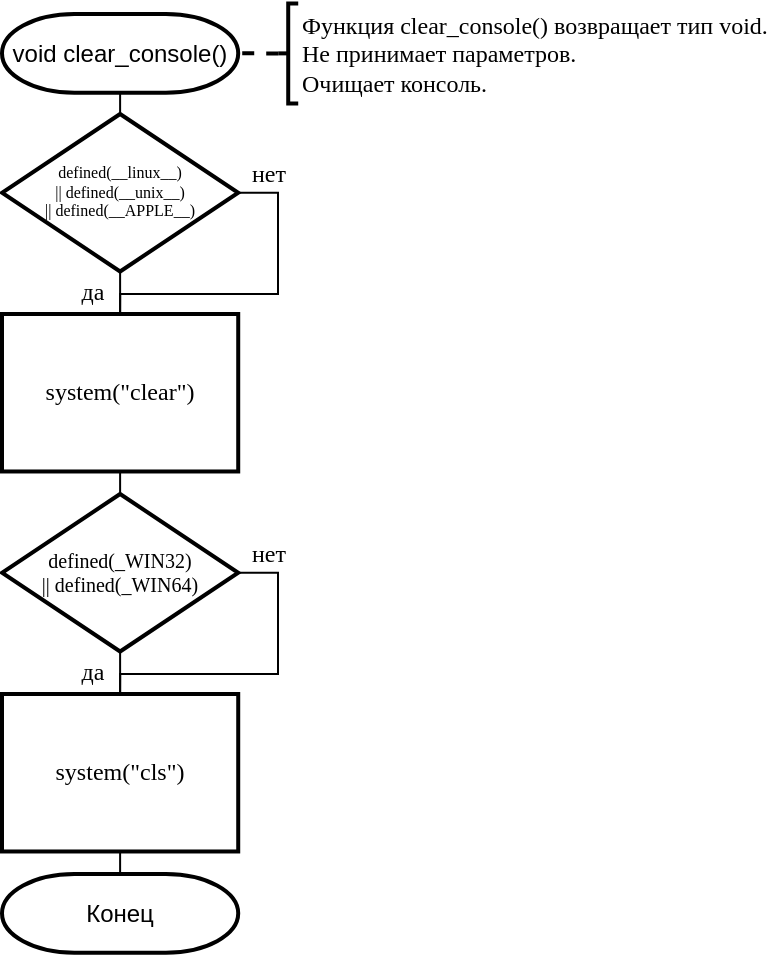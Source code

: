 <mxfile version="13.0.3" type="device"><diagram id="CfCKiIiXVIoMdl0T43zV" name="Page-1"><mxGraphModel dx="496" dy="297" grid="1" gridSize="10" guides="1" tooltips="1" connect="1" arrows="1" fold="1" page="1" pageScale="1" pageWidth="827" pageHeight="1169" math="0" shadow="0"><root><mxCell id="0"/><mxCell id="1" parent="0"/><mxCell id="S7cjHkJXC0A_q4FEHkev-7" style="edgeStyle=orthogonalEdgeStyle;rounded=0;orthogonalLoop=1;jettySize=auto;html=1;exitX=0.5;exitY=1;exitDx=0;exitDy=0;exitPerimeter=0;entryX=0.5;entryY=0;entryDx=0;entryDy=0;entryPerimeter=0;endArrow=none;endFill=0;" edge="1" parent="1" source="S7cjHkJXC0A_q4FEHkev-1" target="S7cjHkJXC0A_q4FEHkev-2"><mxGeometry relative="1" as="geometry"/></mxCell><mxCell id="S7cjHkJXC0A_q4FEHkev-1" value="void clear_console()" style="strokeWidth=2;html=1;shape=mxgraph.flowchart.terminator;whiteSpace=wrap;" vertex="1" parent="1"><mxGeometry x="60" y="30" width="118.11" height="39.37" as="geometry"/></mxCell><mxCell id="S7cjHkJXC0A_q4FEHkev-8" style="edgeStyle=orthogonalEdgeStyle;rounded=0;orthogonalLoop=1;jettySize=auto;html=1;exitX=0.5;exitY=1;exitDx=0;exitDy=0;exitPerimeter=0;entryX=0.5;entryY=0;entryDx=0;entryDy=0;endArrow=none;endFill=0;" edge="1" parent="1" source="S7cjHkJXC0A_q4FEHkev-2" target="S7cjHkJXC0A_q4FEHkev-3"><mxGeometry relative="1" as="geometry"/></mxCell><mxCell id="S7cjHkJXC0A_q4FEHkev-12" style="edgeStyle=orthogonalEdgeStyle;rounded=0;orthogonalLoop=1;jettySize=auto;html=1;exitX=1;exitY=0.5;exitDx=0;exitDy=0;exitPerimeter=0;entryX=0.5;entryY=0;entryDx=0;entryDy=0;endArrow=none;endFill=0;" edge="1" parent="1" source="S7cjHkJXC0A_q4FEHkev-2" target="S7cjHkJXC0A_q4FEHkev-3"><mxGeometry relative="1" as="geometry"><Array as="points"><mxPoint x="198" y="119"/><mxPoint x="198" y="170"/><mxPoint x="119" y="170"/></Array></mxGeometry></mxCell><mxCell id="S7cjHkJXC0A_q4FEHkev-2" value="defined(__linux__)&lt;br&gt;|| defined(__unix__)&lt;br&gt;|| defined(__APPLE__)" style="strokeWidth=2;html=1;shape=mxgraph.flowchart.decision;whiteSpace=wrap;fontSize=8;fontFamily=Times New Roman;" vertex="1" parent="1"><mxGeometry x="60" y="80" width="118.11" height="78.74" as="geometry"/></mxCell><mxCell id="S7cjHkJXC0A_q4FEHkev-9" style="edgeStyle=orthogonalEdgeStyle;rounded=0;orthogonalLoop=1;jettySize=auto;html=1;exitX=0.5;exitY=1;exitDx=0;exitDy=0;entryX=0.5;entryY=0;entryDx=0;entryDy=0;entryPerimeter=0;endArrow=none;endFill=0;" edge="1" parent="1" source="S7cjHkJXC0A_q4FEHkev-3" target="S7cjHkJXC0A_q4FEHkev-4"><mxGeometry relative="1" as="geometry"/></mxCell><mxCell id="S7cjHkJXC0A_q4FEHkev-3" value="&lt;font face=&quot;Times New Roman&quot;&gt;system(&quot;clear&quot;)&lt;/font&gt;" style="rounded=0;whiteSpace=wrap;html=1;absoluteArcSize=1;arcSize=14;strokeWidth=2;" vertex="1" parent="1"><mxGeometry x="60" y="180" width="118.11" height="78.74" as="geometry"/></mxCell><mxCell id="S7cjHkJXC0A_q4FEHkev-10" style="edgeStyle=orthogonalEdgeStyle;rounded=0;orthogonalLoop=1;jettySize=auto;html=1;exitX=0.5;exitY=1;exitDx=0;exitDy=0;exitPerimeter=0;entryX=0.5;entryY=0;entryDx=0;entryDy=0;endArrow=none;endFill=0;" edge="1" parent="1" source="S7cjHkJXC0A_q4FEHkev-4" target="S7cjHkJXC0A_q4FEHkev-5"><mxGeometry relative="1" as="geometry"/></mxCell><mxCell id="S7cjHkJXC0A_q4FEHkev-13" style="edgeStyle=orthogonalEdgeStyle;rounded=0;orthogonalLoop=1;jettySize=auto;html=1;exitX=1;exitY=0.5;exitDx=0;exitDy=0;exitPerimeter=0;entryX=0.5;entryY=0;entryDx=0;entryDy=0;endArrow=none;endFill=0;" edge="1" parent="1" source="S7cjHkJXC0A_q4FEHkev-4" target="S7cjHkJXC0A_q4FEHkev-5"><mxGeometry relative="1" as="geometry"><Array as="points"><mxPoint x="198" y="309"/><mxPoint x="198" y="360"/><mxPoint x="119" y="360"/></Array></mxGeometry></mxCell><mxCell id="S7cjHkJXC0A_q4FEHkev-4" value="defined(_WIN32)&lt;br&gt;|| defined(_WIN64)" style="strokeWidth=2;html=1;shape=mxgraph.flowchart.decision;whiteSpace=wrap;fontFamily=Times New Roman;fontSize=10;" vertex="1" parent="1"><mxGeometry x="60" y="270" width="118.11" height="78.74" as="geometry"/></mxCell><mxCell id="S7cjHkJXC0A_q4FEHkev-11" style="edgeStyle=orthogonalEdgeStyle;rounded=0;orthogonalLoop=1;jettySize=auto;html=1;exitX=0.5;exitY=1;exitDx=0;exitDy=0;entryX=0.5;entryY=0;entryDx=0;entryDy=0;entryPerimeter=0;endArrow=none;endFill=0;" edge="1" parent="1" source="S7cjHkJXC0A_q4FEHkev-5" target="S7cjHkJXC0A_q4FEHkev-6"><mxGeometry relative="1" as="geometry"/></mxCell><mxCell id="S7cjHkJXC0A_q4FEHkev-5" value="&lt;span style=&quot;font-family: &amp;#34;times new roman&amp;#34;&quot;&gt;system(&quot;cls&quot;)&lt;/span&gt;" style="rounded=0;whiteSpace=wrap;html=1;absoluteArcSize=1;arcSize=14;strokeWidth=2;" vertex="1" parent="1"><mxGeometry x="60" y="370" width="118.11" height="78.74" as="geometry"/></mxCell><mxCell id="S7cjHkJXC0A_q4FEHkev-6" value="Конец" style="strokeWidth=2;html=1;shape=mxgraph.flowchart.terminator;whiteSpace=wrap;" vertex="1" parent="1"><mxGeometry x="60" y="460" width="118.11" height="39.37" as="geometry"/></mxCell><mxCell id="S7cjHkJXC0A_q4FEHkev-15" value="да" style="text;html=1;align=center;verticalAlign=middle;resizable=0;points=[];autosize=1;fontSize=12;fontFamily=Times New Roman;" vertex="1" parent="1"><mxGeometry x="90" y="158.74" width="30" height="20" as="geometry"/></mxCell><mxCell id="S7cjHkJXC0A_q4FEHkev-16" value="да" style="text;html=1;align=center;verticalAlign=middle;resizable=0;points=[];autosize=1;fontSize=12;fontFamily=Times New Roman;" vertex="1" parent="1"><mxGeometry x="90" y="348.74" width="30" height="20" as="geometry"/></mxCell><mxCell id="S7cjHkJXC0A_q4FEHkev-17" value="нет" style="text;html=1;align=center;verticalAlign=middle;resizable=0;points=[];autosize=1;fontSize=12;fontFamily=Times New Roman;" vertex="1" parent="1"><mxGeometry x="178.11" y="100" width="30" height="20" as="geometry"/></mxCell><mxCell id="S7cjHkJXC0A_q4FEHkev-18" value="нет" style="text;html=1;align=center;verticalAlign=middle;resizable=0;points=[];autosize=1;fontSize=12;fontFamily=Times New Roman;" vertex="1" parent="1"><mxGeometry x="178.11" y="290" width="30" height="20" as="geometry"/></mxCell><mxCell id="S7cjHkJXC0A_q4FEHkev-20" style="edgeStyle=orthogonalEdgeStyle;rounded=0;orthogonalLoop=1;jettySize=auto;html=1;exitX=0;exitY=0.5;exitDx=0;exitDy=0;exitPerimeter=0;entryX=1;entryY=0.5;entryDx=0;entryDy=0;entryPerimeter=0;endArrow=none;endFill=0;fontFamily=Times New Roman;fontSize=12;dashed=1;strokeWidth=2;" edge="1" parent="1" source="S7cjHkJXC0A_q4FEHkev-19" target="S7cjHkJXC0A_q4FEHkev-1"><mxGeometry relative="1" as="geometry"/></mxCell><mxCell id="S7cjHkJXC0A_q4FEHkev-19" value="Функция clear_console() возвращает тип void.&lt;br&gt;Не принимает параметров.&lt;br&gt;Очищает консоль." style="strokeWidth=2;html=1;shape=mxgraph.flowchart.annotation_2;align=left;labelPosition=right;pointerEvents=1;rounded=0;fontFamily=Times New Roman;fontSize=12;" vertex="1" parent="1"><mxGeometry x="198.11" y="24.69" width="10" height="50" as="geometry"/></mxCell></root></mxGraphModel></diagram></mxfile>